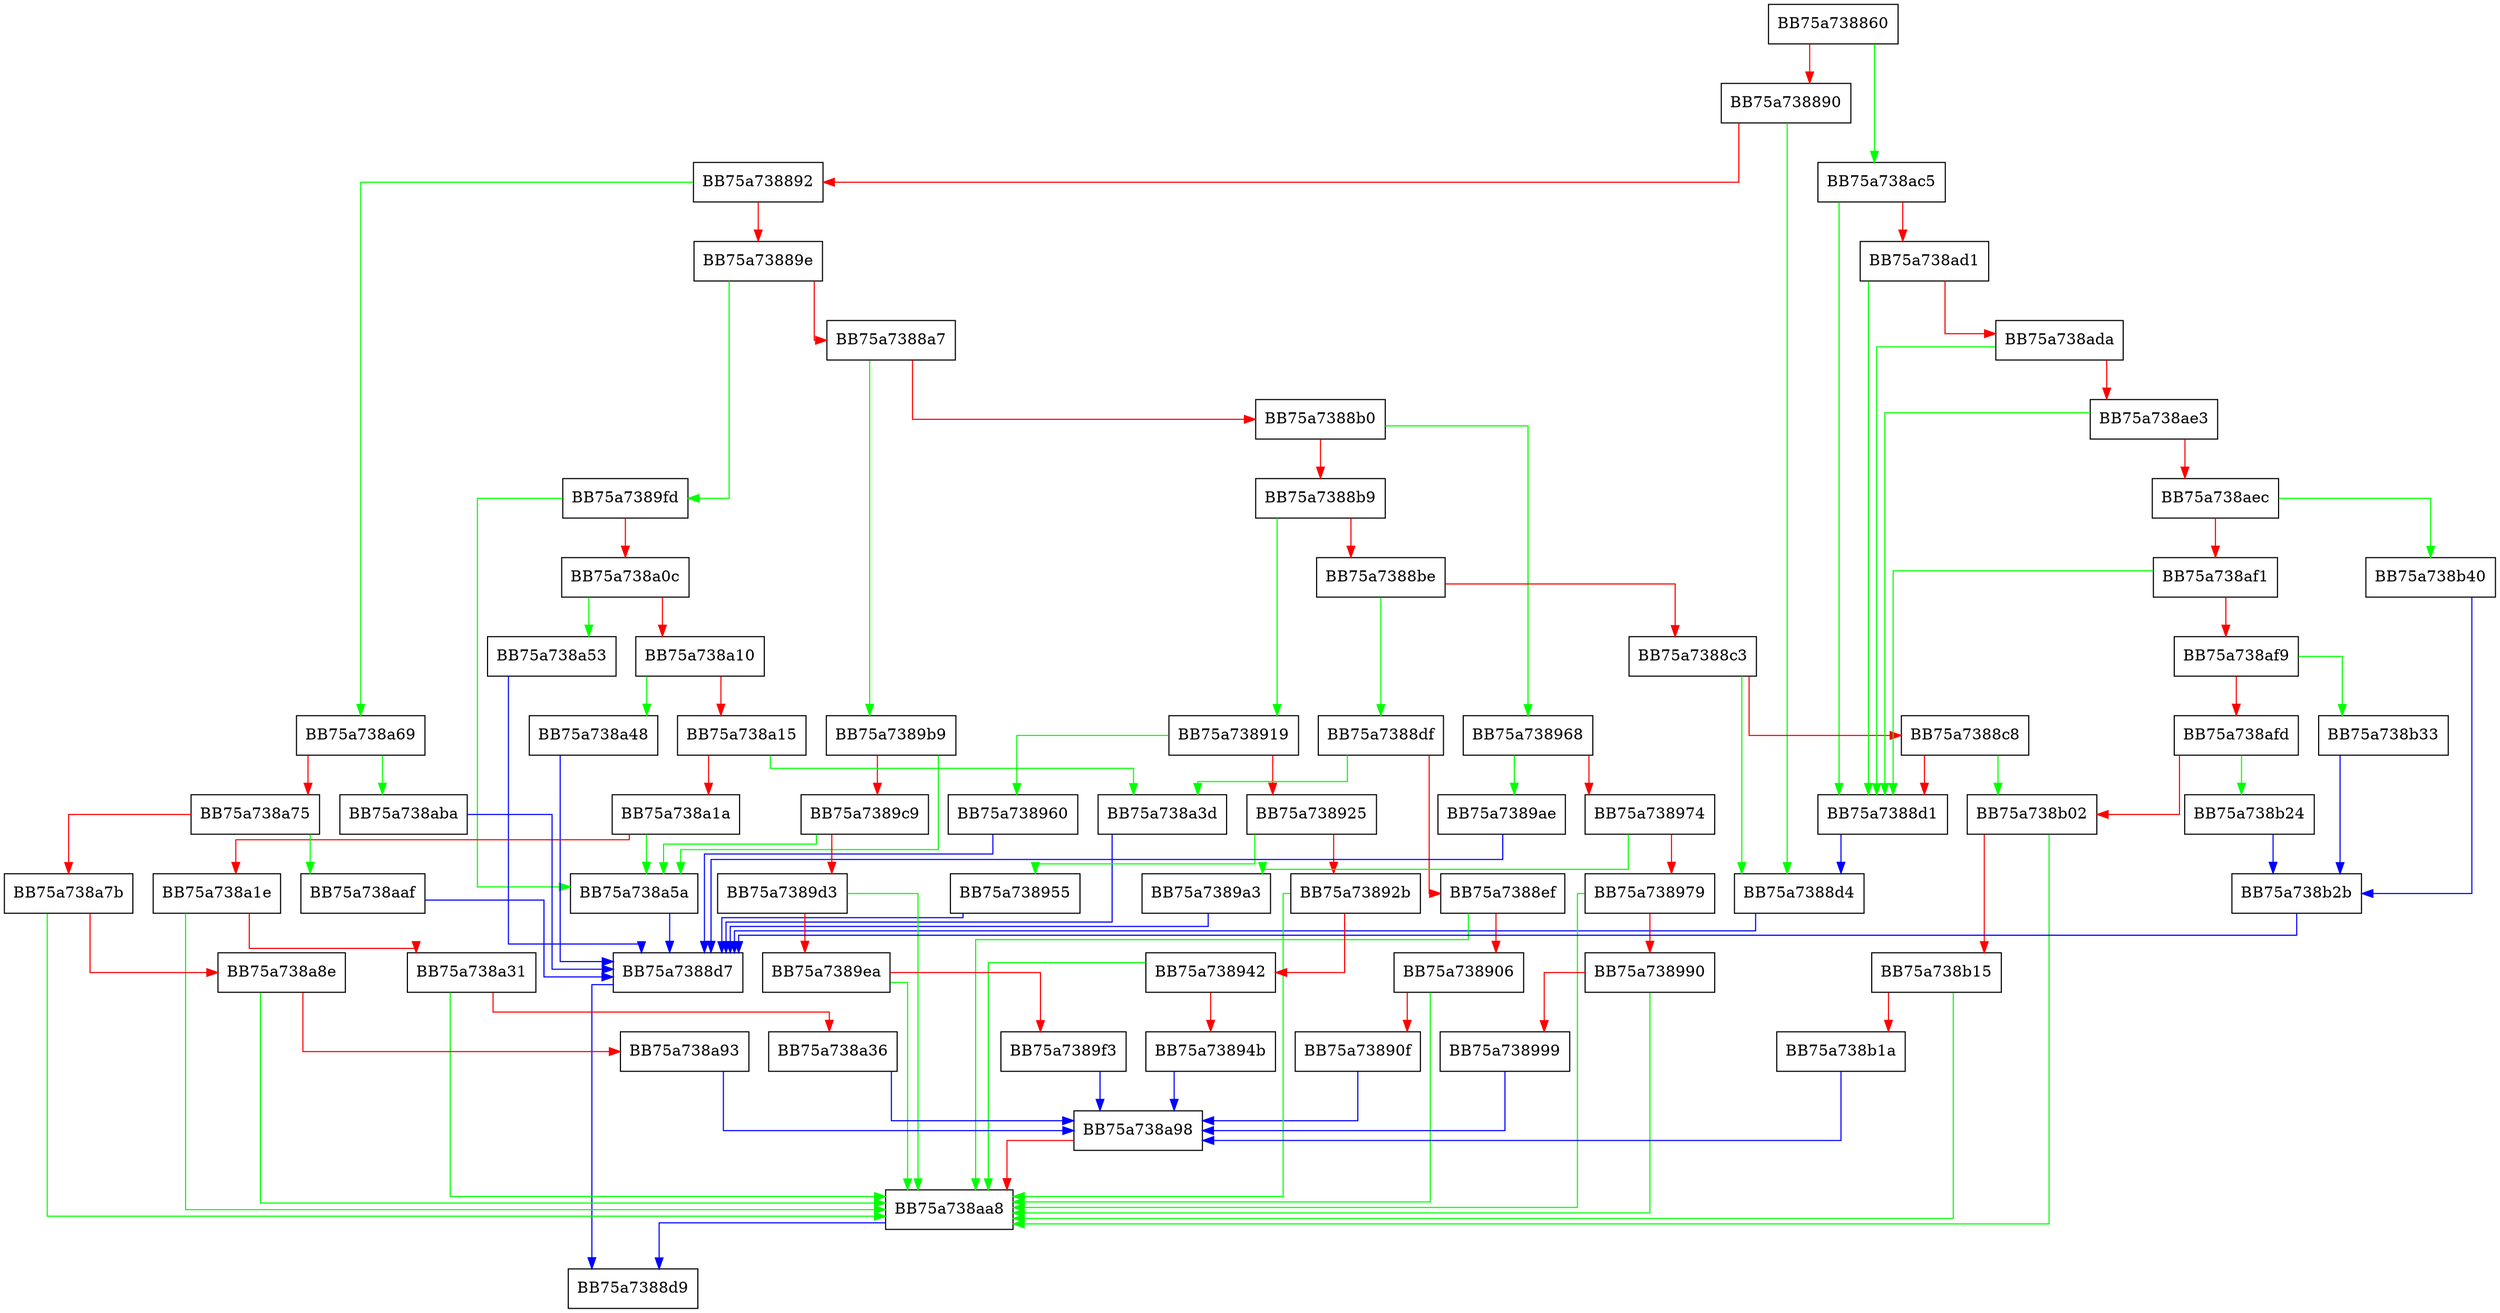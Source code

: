digraph StandardUnplibFromInternal {
  node [shape="box"];
  graph [splines=ortho];
  BB75a738860 -> BB75a738ac5 [color="green"];
  BB75a738860 -> BB75a738890 [color="red"];
  BB75a738890 -> BB75a7388d4 [color="green"];
  BB75a738890 -> BB75a738892 [color="red"];
  BB75a738892 -> BB75a738a69 [color="green"];
  BB75a738892 -> BB75a73889e [color="red"];
  BB75a73889e -> BB75a7389fd [color="green"];
  BB75a73889e -> BB75a7388a7 [color="red"];
  BB75a7388a7 -> BB75a7389b9 [color="green"];
  BB75a7388a7 -> BB75a7388b0 [color="red"];
  BB75a7388b0 -> BB75a738968 [color="green"];
  BB75a7388b0 -> BB75a7388b9 [color="red"];
  BB75a7388b9 -> BB75a738919 [color="green"];
  BB75a7388b9 -> BB75a7388be [color="red"];
  BB75a7388be -> BB75a7388df [color="green"];
  BB75a7388be -> BB75a7388c3 [color="red"];
  BB75a7388c3 -> BB75a7388d4 [color="green"];
  BB75a7388c3 -> BB75a7388c8 [color="red"];
  BB75a7388c8 -> BB75a738b02 [color="green"];
  BB75a7388c8 -> BB75a7388d1 [color="red"];
  BB75a7388d1 -> BB75a7388d4 [color="blue"];
  BB75a7388d4 -> BB75a7388d7 [color="blue"];
  BB75a7388d7 -> BB75a7388d9 [color="blue"];
  BB75a7388df -> BB75a738a3d [color="green"];
  BB75a7388df -> BB75a7388ef [color="red"];
  BB75a7388ef -> BB75a738aa8 [color="green"];
  BB75a7388ef -> BB75a738906 [color="red"];
  BB75a738906 -> BB75a738aa8 [color="green"];
  BB75a738906 -> BB75a73890f [color="red"];
  BB75a73890f -> BB75a738a98 [color="blue"];
  BB75a738919 -> BB75a738960 [color="green"];
  BB75a738919 -> BB75a738925 [color="red"];
  BB75a738925 -> BB75a738955 [color="green"];
  BB75a738925 -> BB75a73892b [color="red"];
  BB75a73892b -> BB75a738aa8 [color="green"];
  BB75a73892b -> BB75a738942 [color="red"];
  BB75a738942 -> BB75a738aa8 [color="green"];
  BB75a738942 -> BB75a73894b [color="red"];
  BB75a73894b -> BB75a738a98 [color="blue"];
  BB75a738955 -> BB75a7388d7 [color="blue"];
  BB75a738960 -> BB75a7388d7 [color="blue"];
  BB75a738968 -> BB75a7389ae [color="green"];
  BB75a738968 -> BB75a738974 [color="red"];
  BB75a738974 -> BB75a7389a3 [color="green"];
  BB75a738974 -> BB75a738979 [color="red"];
  BB75a738979 -> BB75a738aa8 [color="green"];
  BB75a738979 -> BB75a738990 [color="red"];
  BB75a738990 -> BB75a738aa8 [color="green"];
  BB75a738990 -> BB75a738999 [color="red"];
  BB75a738999 -> BB75a738a98 [color="blue"];
  BB75a7389a3 -> BB75a7388d7 [color="blue"];
  BB75a7389ae -> BB75a7388d7 [color="blue"];
  BB75a7389b9 -> BB75a738a5a [color="green"];
  BB75a7389b9 -> BB75a7389c9 [color="red"];
  BB75a7389c9 -> BB75a738a5a [color="green"];
  BB75a7389c9 -> BB75a7389d3 [color="red"];
  BB75a7389d3 -> BB75a738aa8 [color="green"];
  BB75a7389d3 -> BB75a7389ea [color="red"];
  BB75a7389ea -> BB75a738aa8 [color="green"];
  BB75a7389ea -> BB75a7389f3 [color="red"];
  BB75a7389f3 -> BB75a738a98 [color="blue"];
  BB75a7389fd -> BB75a738a5a [color="green"];
  BB75a7389fd -> BB75a738a0c [color="red"];
  BB75a738a0c -> BB75a738a53 [color="green"];
  BB75a738a0c -> BB75a738a10 [color="red"];
  BB75a738a10 -> BB75a738a48 [color="green"];
  BB75a738a10 -> BB75a738a15 [color="red"];
  BB75a738a15 -> BB75a738a3d [color="green"];
  BB75a738a15 -> BB75a738a1a [color="red"];
  BB75a738a1a -> BB75a738a5a [color="green"];
  BB75a738a1a -> BB75a738a1e [color="red"];
  BB75a738a1e -> BB75a738aa8 [color="green"];
  BB75a738a1e -> BB75a738a31 [color="red"];
  BB75a738a31 -> BB75a738aa8 [color="green"];
  BB75a738a31 -> BB75a738a36 [color="red"];
  BB75a738a36 -> BB75a738a98 [color="blue"];
  BB75a738a3d -> BB75a7388d7 [color="blue"];
  BB75a738a48 -> BB75a7388d7 [color="blue"];
  BB75a738a53 -> BB75a7388d7 [color="blue"];
  BB75a738a5a -> BB75a7388d7 [color="blue"];
  BB75a738a69 -> BB75a738aba [color="green"];
  BB75a738a69 -> BB75a738a75 [color="red"];
  BB75a738a75 -> BB75a738aaf [color="green"];
  BB75a738a75 -> BB75a738a7b [color="red"];
  BB75a738a7b -> BB75a738aa8 [color="green"];
  BB75a738a7b -> BB75a738a8e [color="red"];
  BB75a738a8e -> BB75a738aa8 [color="green"];
  BB75a738a8e -> BB75a738a93 [color="red"];
  BB75a738a93 -> BB75a738a98 [color="blue"];
  BB75a738a98 -> BB75a738aa8 [color="red"];
  BB75a738aa8 -> BB75a7388d9 [color="blue"];
  BB75a738aaf -> BB75a7388d7 [color="blue"];
  BB75a738aba -> BB75a7388d7 [color="blue"];
  BB75a738ac5 -> BB75a7388d1 [color="green"];
  BB75a738ac5 -> BB75a738ad1 [color="red"];
  BB75a738ad1 -> BB75a7388d1 [color="green"];
  BB75a738ad1 -> BB75a738ada [color="red"];
  BB75a738ada -> BB75a7388d1 [color="green"];
  BB75a738ada -> BB75a738ae3 [color="red"];
  BB75a738ae3 -> BB75a7388d1 [color="green"];
  BB75a738ae3 -> BB75a738aec [color="red"];
  BB75a738aec -> BB75a738b40 [color="green"];
  BB75a738aec -> BB75a738af1 [color="red"];
  BB75a738af1 -> BB75a7388d1 [color="green"];
  BB75a738af1 -> BB75a738af9 [color="red"];
  BB75a738af9 -> BB75a738b33 [color="green"];
  BB75a738af9 -> BB75a738afd [color="red"];
  BB75a738afd -> BB75a738b24 [color="green"];
  BB75a738afd -> BB75a738b02 [color="red"];
  BB75a738b02 -> BB75a738aa8 [color="green"];
  BB75a738b02 -> BB75a738b15 [color="red"];
  BB75a738b15 -> BB75a738aa8 [color="green"];
  BB75a738b15 -> BB75a738b1a [color="red"];
  BB75a738b1a -> BB75a738a98 [color="blue"];
  BB75a738b24 -> BB75a738b2b [color="blue"];
  BB75a738b2b -> BB75a7388d7 [color="blue"];
  BB75a738b33 -> BB75a738b2b [color="blue"];
  BB75a738b40 -> BB75a738b2b [color="blue"];
}